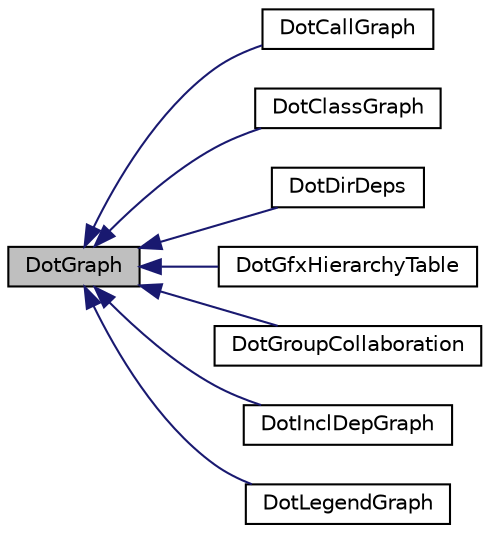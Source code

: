 digraph "DotGraph"
{
 // INTERACTIVE_SVG=YES
 // LATEX_PDF_SIZE
  edge [fontname="Helvetica",fontsize="10",labelfontname="Helvetica",labelfontsize="10"];
  node [fontname="Helvetica",fontsize="10",shape=record];
  rankdir="LR";
  Node1 [label="DotGraph",height=0.2,width=0.4,color="black", fillcolor="grey75", style="filled", fontcolor="black",tooltip="A dot graph"];
  Node1 -> Node2 [dir="back",color="midnightblue",fontsize="10",style="solid",fontname="Helvetica"];
  Node2 [label="DotCallGraph",height=0.2,width=0.4,color="black", fillcolor="white", style="filled",URL="$d0/dff/class_dot_call_graph.html",tooltip="Representation of an call graph"];
  Node1 -> Node3 [dir="back",color="midnightblue",fontsize="10",style="solid",fontname="Helvetica"];
  Node3 [label="DotClassGraph",height=0.2,width=0.4,color="black", fillcolor="white", style="filled",URL="$df/d1c/class_dot_class_graph.html",tooltip="Representation of a class inheritance or dependency graph"];
  Node1 -> Node4 [dir="back",color="midnightblue",fontsize="10",style="solid",fontname="Helvetica"];
  Node4 [label="DotDirDeps",height=0.2,width=0.4,color="black", fillcolor="white", style="filled",URL="$d7/dd4/class_dot_dir_deps.html",tooltip="Representation of an directory dependency graph"];
  Node1 -> Node5 [dir="back",color="midnightblue",fontsize="10",style="solid",fontname="Helvetica"];
  Node5 [label="DotGfxHierarchyTable",height=0.2,width=0.4,color="black", fillcolor="white", style="filled",URL="$d1/d1f/class_dot_gfx_hierarchy_table.html",tooltip="Represents a graphical class hierarchy"];
  Node1 -> Node6 [dir="back",color="midnightblue",fontsize="10",style="solid",fontname="Helvetica"];
  Node6 [label="DotGroupCollaboration",height=0.2,width=0.4,color="black", fillcolor="white", style="filled",URL="$d1/d5f/class_dot_group_collaboration.html",tooltip="Representation of a group collaboration graph"];
  Node1 -> Node7 [dir="back",color="midnightblue",fontsize="10",style="solid",fontname="Helvetica"];
  Node7 [label="DotInclDepGraph",height=0.2,width=0.4,color="black", fillcolor="white", style="filled",URL="$dc/d03/class_dot_incl_dep_graph.html",tooltip="Representation of an include dependency graph"];
  Node1 -> Node8 [dir="back",color="midnightblue",fontsize="10",style="solid",fontname="Helvetica"];
  Node8 [label="DotLegendGraph",height=0.2,width=0.4,color="black", fillcolor="white", style="filled",URL="$d4/d2c/class_dot_legend_graph.html",tooltip="Representation of a legend explaining the meaning of boxes, arrows, and colors"];
}
